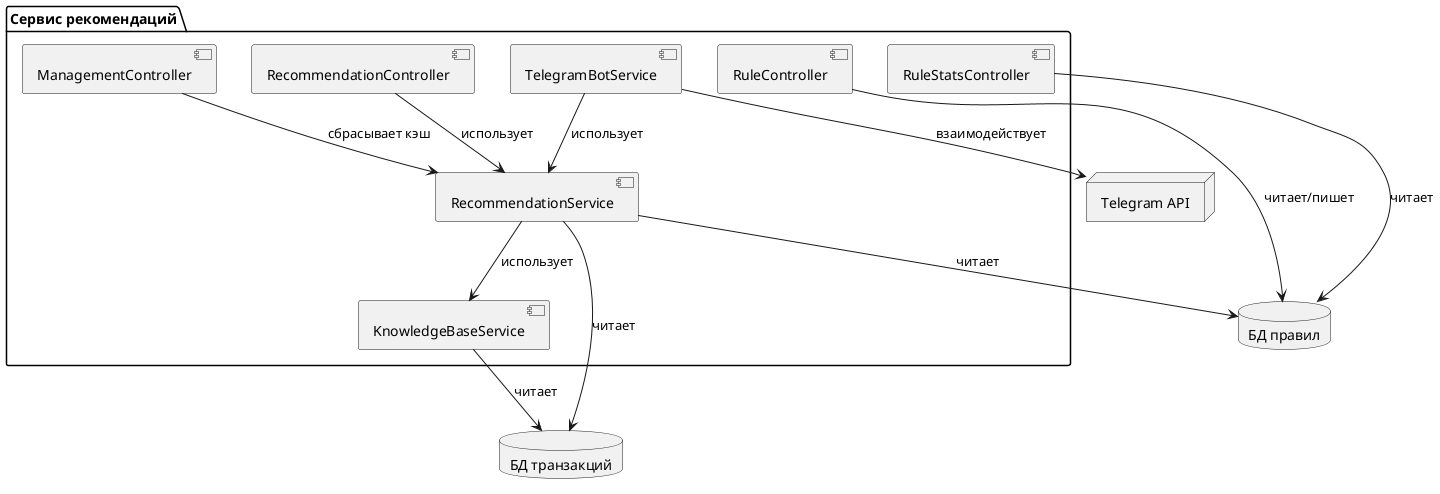 @startuml
package "Сервис рекомендаций" {
  [RecommendationController] as RC
  [RuleController] as RLC
  [RuleStatsController] as RSC
  [ManagementController] as MC
  [TelegramBotService] as TBS
  [RecommendationService] as RS
  [KnowledgeBaseService] as KBS
}

database "БД транзакций" as TransactionDB
database "БД правил" as RulesDB
node "Telegram API" as TelegramAPI

RC --> RS : использует
RLC --> RulesDB : читает/пишет
RSC --> RulesDB : читает
MC --> RS : сбрасывает кэш
TBS --> RS : использует
RS --> KBS : использует
RS --> TransactionDB : читает
RS --> RulesDB : читает
KBS --> TransactionDB : читает
TBS --> TelegramAPI : взаимодействует
@enduml